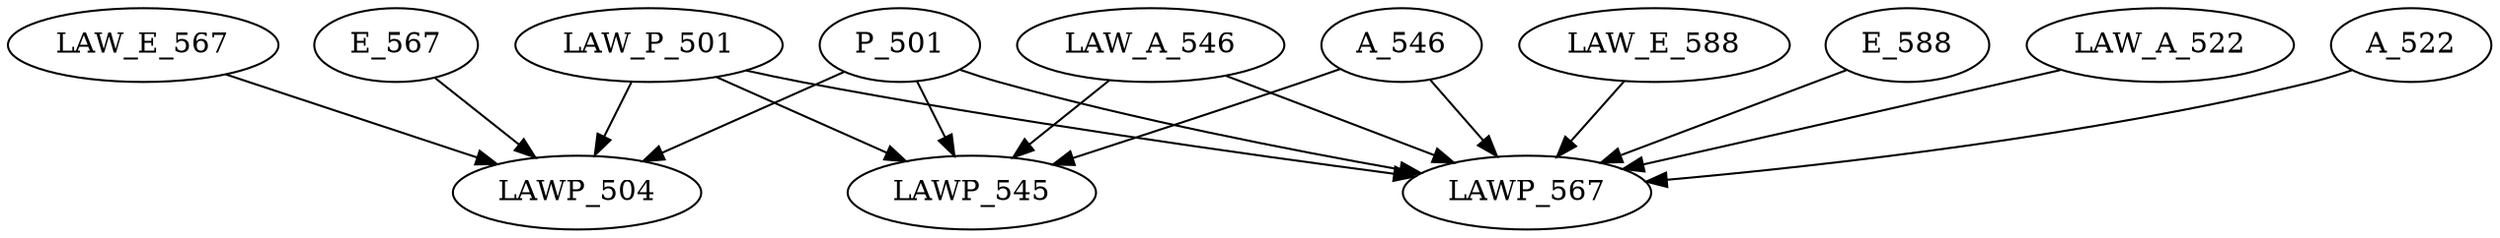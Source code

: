 digraph G {
    edge [color=black];
    LAW_P_501 -> LAWP_504;
    P_501 -> LAWP_504;
    LAW_E_567 -> LAWP_504;
    E_567 -> LAWP_504;
    edge [color=black];
    LAW_A_546 -> LAWP_545;
    A_546 -> LAWP_545;
    LAW_P_501 -> LAWP_545;
    P_501 -> LAWP_545;
    edge [color=black];
    LAW_A_522 -> LAWP_567;
    A_522 -> LAWP_567;
    LAW_A_546 -> LAWP_567;
    A_546 -> LAWP_567;
    LAW_E_588 -> LAWP_567;
    E_588 -> LAWP_567;
    LAW_P_501 -> LAWP_567;
    P_501 -> LAWP_567;
}
